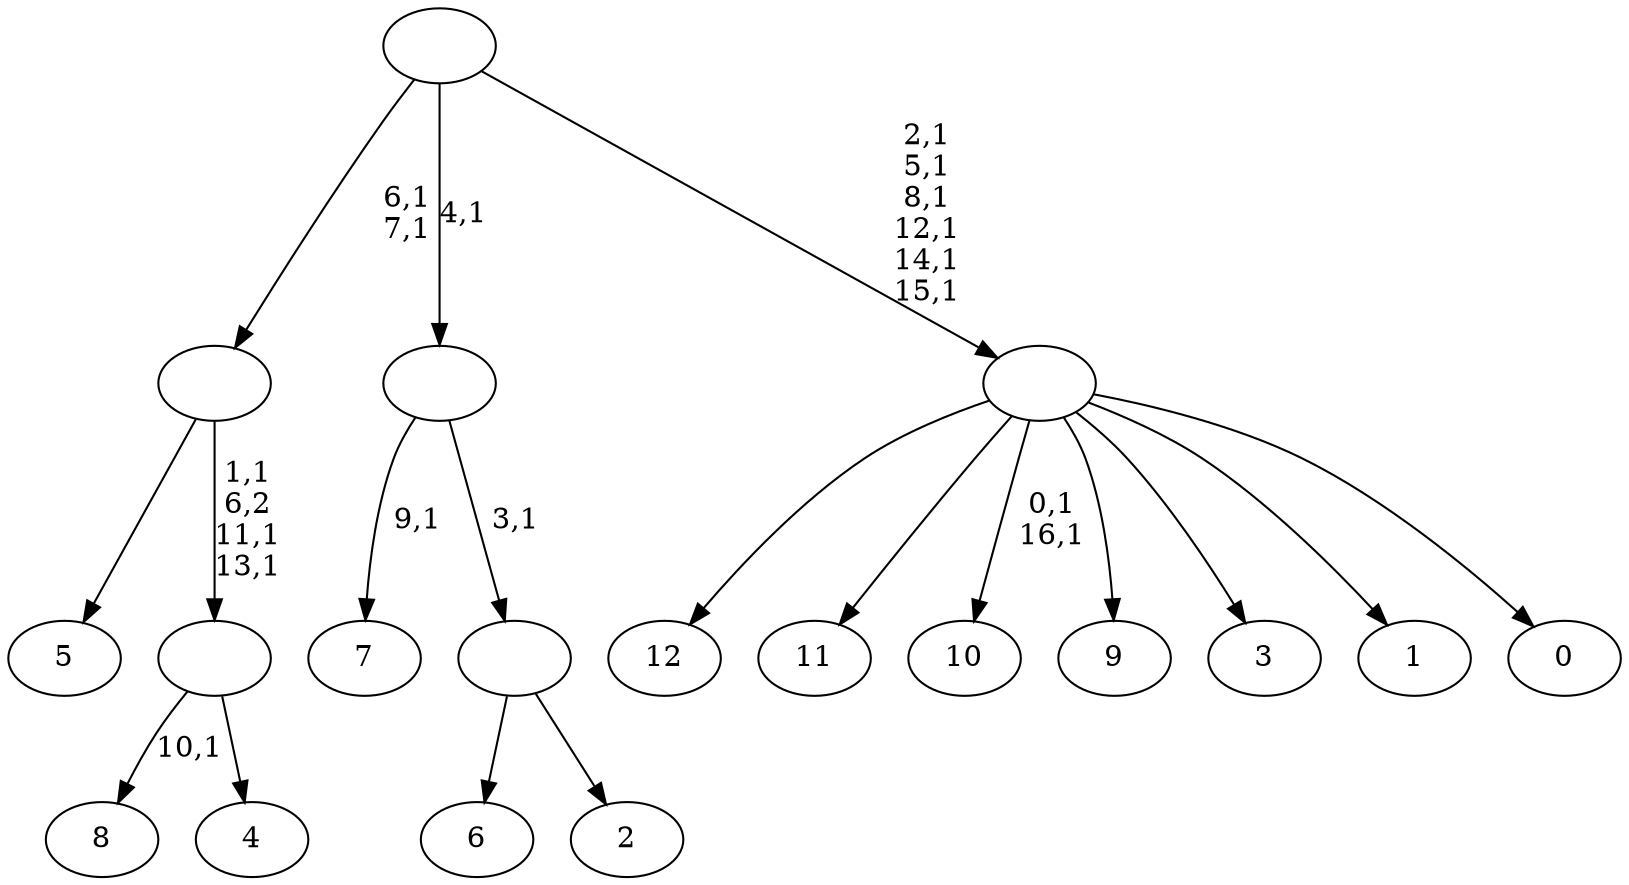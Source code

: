 digraph T {
	30 [label="12"]
	29 [label="11"]
	28 [label="10"]
	25 [label="9"]
	24 [label="8"]
	22 [label="7"]
	20 [label="6"]
	19 [label="5"]
	18 [label="4"]
	17 [label=""]
	14 [label=""]
	12 [label="3"]
	11 [label="2"]
	10 [label=""]
	9 [label=""]
	8 [label="1"]
	7 [label="0"]
	6 [label=""]
	0 [label=""]
	17 -> 24 [label="10,1"]
	17 -> 18 [label=""]
	14 -> 17 [label="1,1\n6,2\n11,1\n13,1"]
	14 -> 19 [label=""]
	10 -> 20 [label=""]
	10 -> 11 [label=""]
	9 -> 22 [label="9,1"]
	9 -> 10 [label="3,1"]
	6 -> 28 [label="0,1\n16,1"]
	6 -> 30 [label=""]
	6 -> 29 [label=""]
	6 -> 25 [label=""]
	6 -> 12 [label=""]
	6 -> 8 [label=""]
	6 -> 7 [label=""]
	0 -> 6 [label="2,1\n5,1\n8,1\n12,1\n14,1\n15,1"]
	0 -> 14 [label="6,1\n7,1"]
	0 -> 9 [label="4,1"]
}
